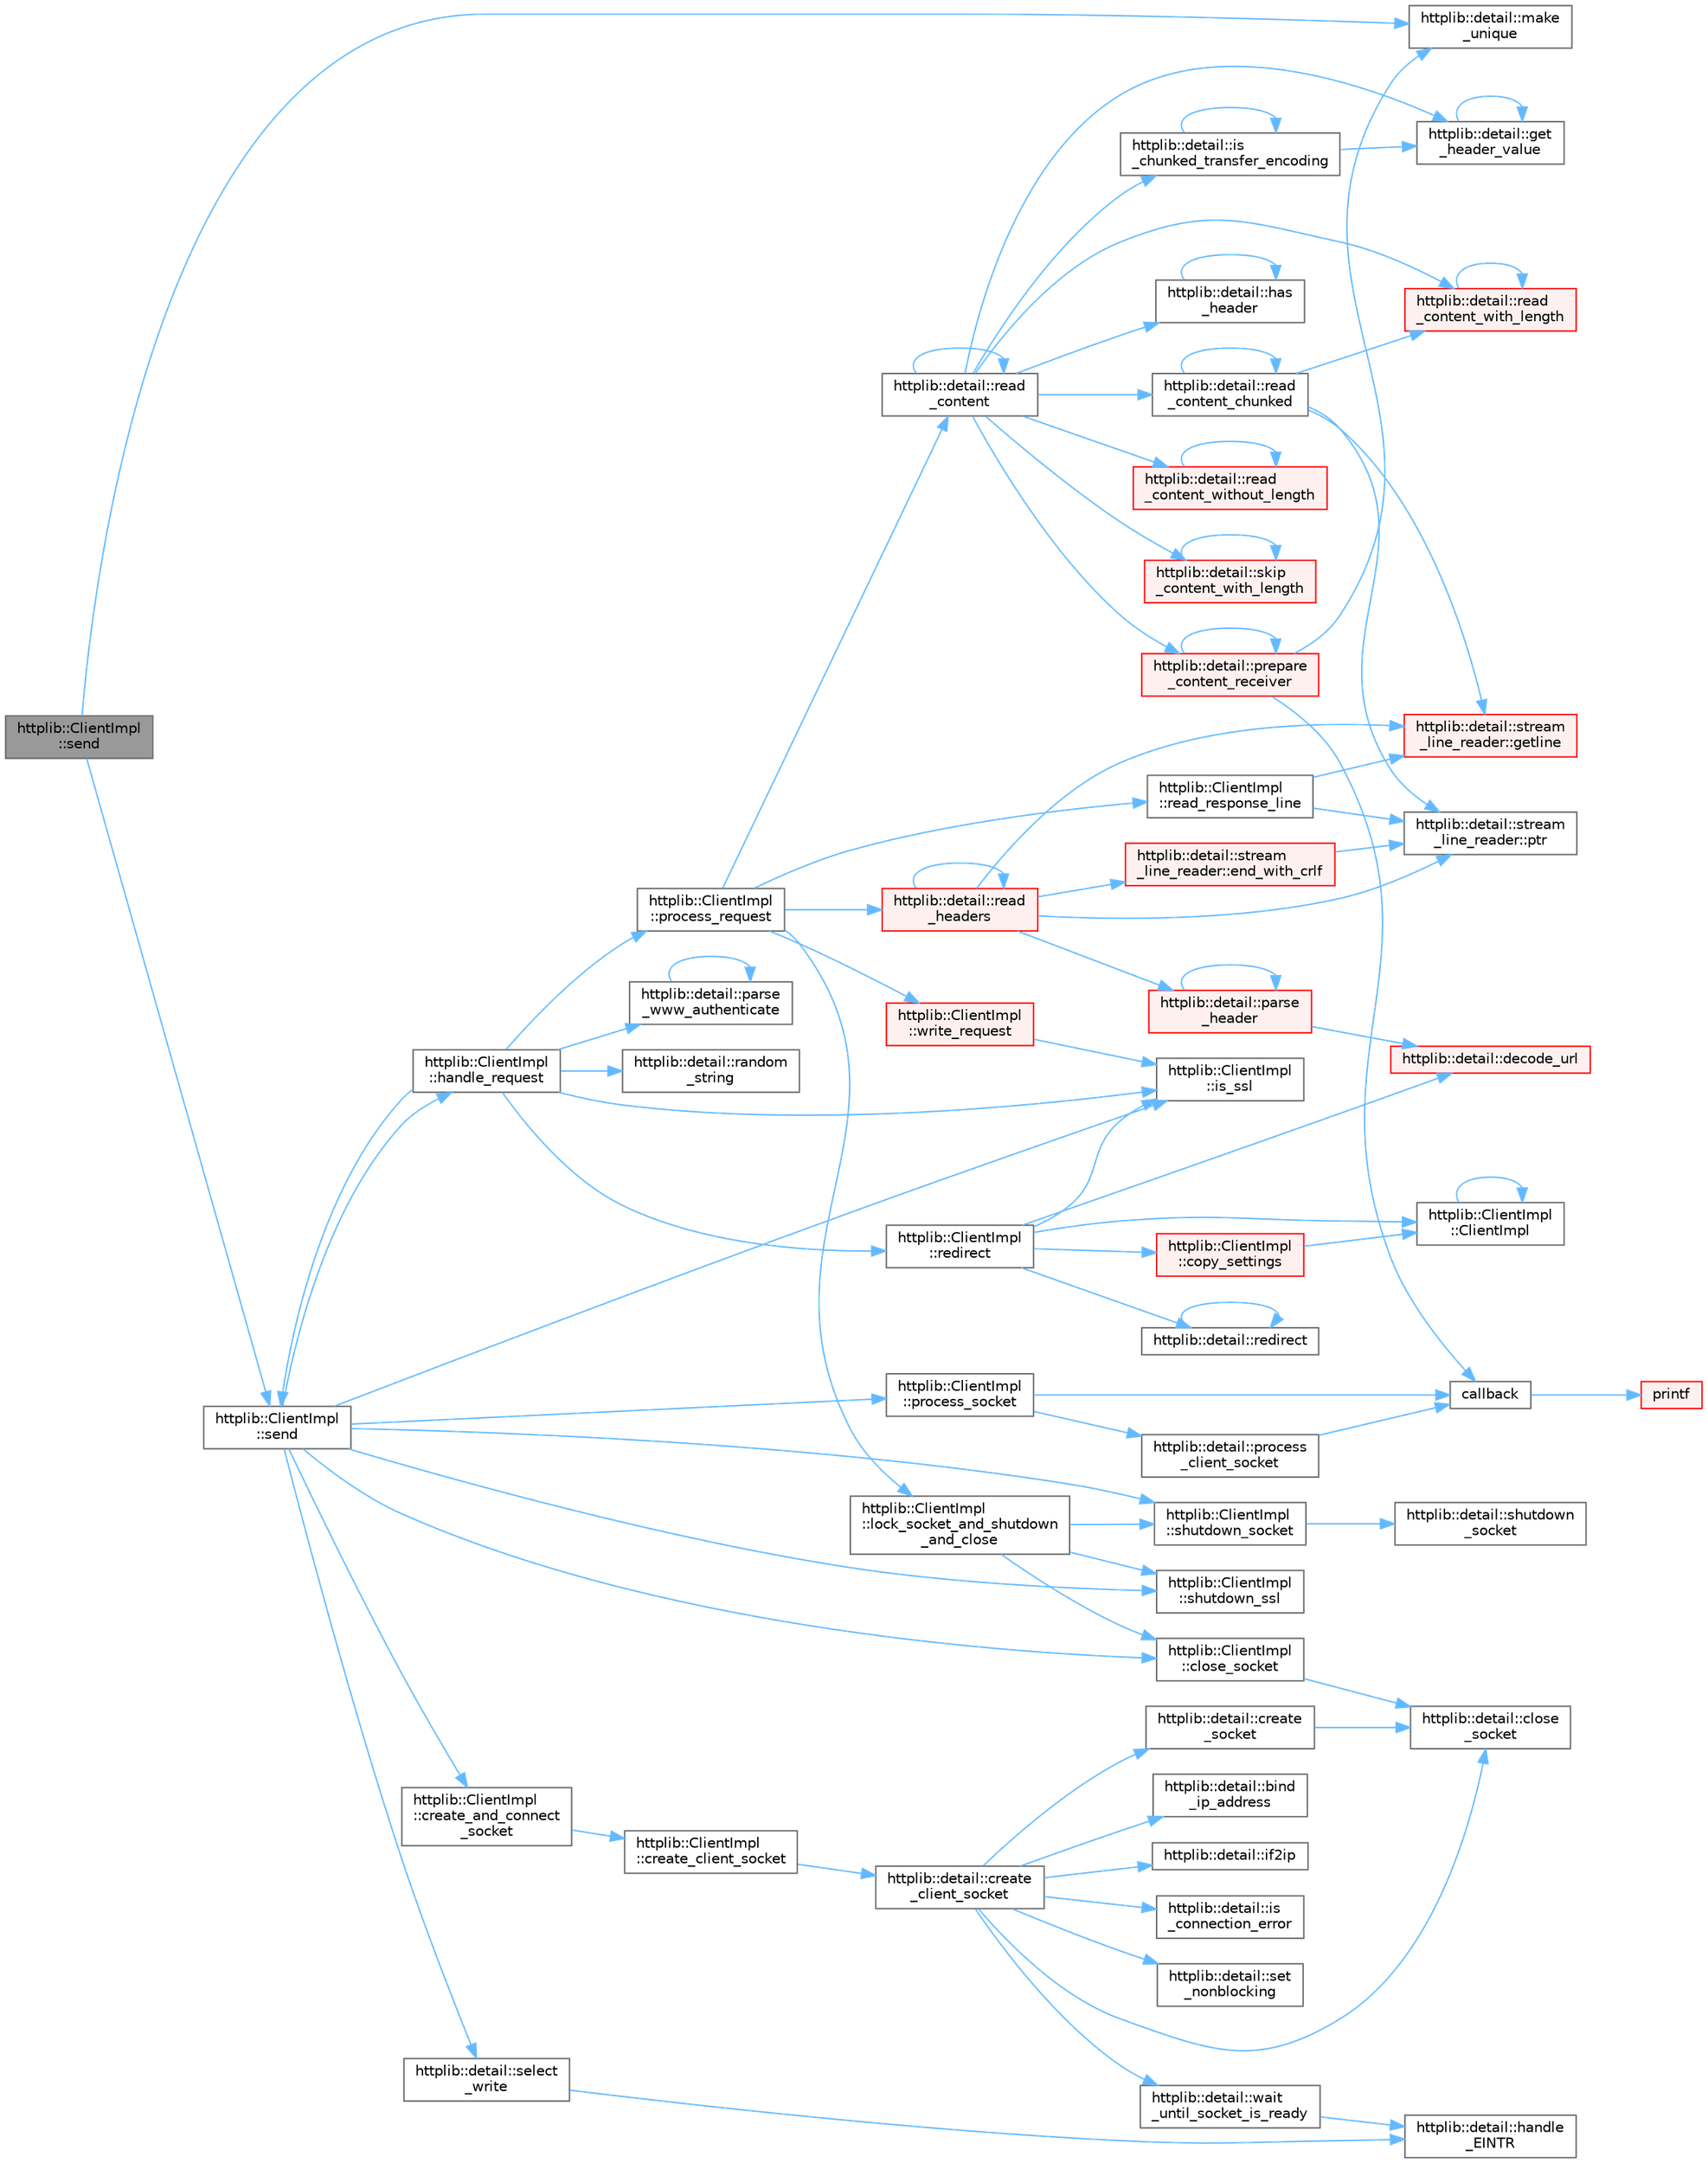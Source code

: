 digraph "httplib::ClientImpl::send"
{
 // LATEX_PDF_SIZE
  bgcolor="transparent";
  edge [fontname=Helvetica,fontsize=10,labelfontname=Helvetica,labelfontsize=10];
  node [fontname=Helvetica,fontsize=10,shape=box,height=0.2,width=0.4];
  rankdir="LR";
  Node1 [id="Node000001",label="httplib::ClientImpl\l::send",height=0.2,width=0.4,color="gray40", fillcolor="grey60", style="filled", fontcolor="black",tooltip=" "];
  Node1 -> Node2 [id="edge86_Node000001_Node000002",color="steelblue1",style="solid",tooltip=" "];
  Node2 [id="Node000002",label="httplib::detail::make\l_unique",height=0.2,width=0.4,color="grey40", fillcolor="white", style="filled",URL="$namespacehttplib_1_1detail.html#a42a649c4ef0daf44053b0a91621e190d",tooltip=" "];
  Node1 -> Node3 [id="edge87_Node000001_Node000003",color="steelblue1",style="solid",tooltip=" "];
  Node3 [id="Node000003",label="httplib::ClientImpl\l::send",height=0.2,width=0.4,color="grey40", fillcolor="white", style="filled",URL="$classhttplib_1_1_client_impl.html#aadd4c4a563e8a4943569501c0f28e6d9",tooltip=" "];
  Node3 -> Node4 [id="edge88_Node000003_Node000004",color="steelblue1",style="solid",tooltip=" "];
  Node4 [id="Node000004",label="httplib::ClientImpl\l::close_socket",height=0.2,width=0.4,color="grey40", fillcolor="white", style="filled",URL="$classhttplib_1_1_client_impl.html#a30ceda93ba451534d2bcd06d1952881b",tooltip=" "];
  Node4 -> Node5 [id="edge89_Node000004_Node000005",color="steelblue1",style="solid",tooltip=" "];
  Node5 [id="Node000005",label="httplib::detail::close\l_socket",height=0.2,width=0.4,color="grey40", fillcolor="white", style="filled",URL="$namespacehttplib_1_1detail.html#ab97ddef67a99aee8ed2aec5e20d90286",tooltip=" "];
  Node3 -> Node6 [id="edge90_Node000003_Node000006",color="steelblue1",style="solid",tooltip=" "];
  Node6 [id="Node000006",label="httplib::ClientImpl\l::create_and_connect\l_socket",height=0.2,width=0.4,color="grey40", fillcolor="white", style="filled",URL="$classhttplib_1_1_client_impl.html#af913333c2fa8a53332f96574e113dc8f",tooltip=" "];
  Node6 -> Node7 [id="edge91_Node000006_Node000007",color="steelblue1",style="solid",tooltip=" "];
  Node7 [id="Node000007",label="httplib::ClientImpl\l::create_client_socket",height=0.2,width=0.4,color="grey40", fillcolor="white", style="filled",URL="$classhttplib_1_1_client_impl.html#a2235b51fb0ca763c902fe8b7a8669f67",tooltip=" "];
  Node7 -> Node8 [id="edge92_Node000007_Node000008",color="steelblue1",style="solid",tooltip=" "];
  Node8 [id="Node000008",label="httplib::detail::create\l_client_socket",height=0.2,width=0.4,color="grey40", fillcolor="white", style="filled",URL="$namespacehttplib_1_1detail.html#adacb4e63c2e958c5fc622ba57b698068",tooltip=" "];
  Node8 -> Node9 [id="edge93_Node000008_Node000009",color="steelblue1",style="solid",tooltip=" "];
  Node9 [id="Node000009",label="httplib::detail::bind\l_ip_address",height=0.2,width=0.4,color="grey40", fillcolor="white", style="filled",URL="$namespacehttplib_1_1detail.html#a3c99670815bc5f1516efedc4c3e21bfb",tooltip=" "];
  Node8 -> Node5 [id="edge94_Node000008_Node000005",color="steelblue1",style="solid",tooltip=" "];
  Node8 -> Node10 [id="edge95_Node000008_Node000010",color="steelblue1",style="solid",tooltip=" "];
  Node10 [id="Node000010",label="httplib::detail::create\l_socket",height=0.2,width=0.4,color="grey40", fillcolor="white", style="filled",URL="$namespacehttplib_1_1detail.html#ac7c905a22c30a6c44d15934fc2c50d62",tooltip=" "];
  Node10 -> Node5 [id="edge96_Node000010_Node000005",color="steelblue1",style="solid",tooltip=" "];
  Node8 -> Node11 [id="edge97_Node000008_Node000011",color="steelblue1",style="solid",tooltip=" "];
  Node11 [id="Node000011",label="httplib::detail::if2ip",height=0.2,width=0.4,color="grey40", fillcolor="white", style="filled",URL="$namespacehttplib_1_1detail.html#a65013cf519cc0998f60d7b23ee3dc136",tooltip=" "];
  Node8 -> Node12 [id="edge98_Node000008_Node000012",color="steelblue1",style="solid",tooltip=" "];
  Node12 [id="Node000012",label="httplib::detail::is\l_connection_error",height=0.2,width=0.4,color="grey40", fillcolor="white", style="filled",URL="$namespacehttplib_1_1detail.html#aefb0b64a836468f95269d11943464a29",tooltip=" "];
  Node8 -> Node13 [id="edge99_Node000008_Node000013",color="steelblue1",style="solid",tooltip=" "];
  Node13 [id="Node000013",label="httplib::detail::set\l_nonblocking",height=0.2,width=0.4,color="grey40", fillcolor="white", style="filled",URL="$namespacehttplib_1_1detail.html#a697035fa14dcfff9fb4705d6cffea733",tooltip=" "];
  Node8 -> Node14 [id="edge100_Node000008_Node000014",color="steelblue1",style="solid",tooltip=" "];
  Node14 [id="Node000014",label="httplib::detail::wait\l_until_socket_is_ready",height=0.2,width=0.4,color="grey40", fillcolor="white", style="filled",URL="$namespacehttplib_1_1detail.html#ac5362f1f9049aebd262a98e69fc66ac6",tooltip=" "];
  Node14 -> Node15 [id="edge101_Node000014_Node000015",color="steelblue1",style="solid",tooltip=" "];
  Node15 [id="Node000015",label="httplib::detail::handle\l_EINTR",height=0.2,width=0.4,color="grey40", fillcolor="white", style="filled",URL="$namespacehttplib_1_1detail.html#a8fbaa8fefb24f6dd249b62f832f64a84",tooltip=" "];
  Node3 -> Node16 [id="edge102_Node000003_Node000016",color="steelblue1",style="solid",tooltip=" "];
  Node16 [id="Node000016",label="httplib::ClientImpl\l::handle_request",height=0.2,width=0.4,color="grey40", fillcolor="white", style="filled",URL="$classhttplib_1_1_client_impl.html#a1edd51efebdbafa7a11e386d5e827f70",tooltip=" "];
  Node16 -> Node17 [id="edge103_Node000016_Node000017",color="steelblue1",style="solid",tooltip=" "];
  Node17 [id="Node000017",label="httplib::ClientImpl\l::is_ssl",height=0.2,width=0.4,color="grey40", fillcolor="white", style="filled",URL="$classhttplib_1_1_client_impl.html#a97baaca9b83724052db0897f306ca8a9",tooltip=" "];
  Node16 -> Node18 [id="edge104_Node000016_Node000018",color="steelblue1",style="solid",tooltip=" "];
  Node18 [id="Node000018",label="httplib::detail::parse\l_www_authenticate",height=0.2,width=0.4,color="grey40", fillcolor="white", style="filled",URL="$namespacehttplib_1_1detail.html#a1852c9e2cbefaa5869d2a1a7c95ddb82",tooltip=" "];
  Node18 -> Node18 [id="edge105_Node000018_Node000018",color="steelblue1",style="solid",tooltip=" "];
  Node16 -> Node19 [id="edge106_Node000016_Node000019",color="steelblue1",style="solid",tooltip=" "];
  Node19 [id="Node000019",label="httplib::ClientImpl\l::process_request",height=0.2,width=0.4,color="grey40", fillcolor="white", style="filled",URL="$classhttplib_1_1_client_impl.html#acedcd2c79aa5cdc50fe653ea8e9c3b06",tooltip=" "];
  Node19 -> Node20 [id="edge107_Node000019_Node000020",color="steelblue1",style="solid",tooltip=" "];
  Node20 [id="Node000020",label="httplib::ClientImpl\l::lock_socket_and_shutdown\l_and_close",height=0.2,width=0.4,color="grey40", fillcolor="white", style="filled",URL="$classhttplib_1_1_client_impl.html#ac0a3b3f119e1b68bb39eab5e7254d5f2",tooltip=" "];
  Node20 -> Node4 [id="edge108_Node000020_Node000004",color="steelblue1",style="solid",tooltip=" "];
  Node20 -> Node21 [id="edge109_Node000020_Node000021",color="steelblue1",style="solid",tooltip=" "];
  Node21 [id="Node000021",label="httplib::ClientImpl\l::shutdown_socket",height=0.2,width=0.4,color="grey40", fillcolor="white", style="filled",URL="$classhttplib_1_1_client_impl.html#a41674a67f42574238be63c78eca9e5e0",tooltip=" "];
  Node21 -> Node22 [id="edge110_Node000021_Node000022",color="steelblue1",style="solid",tooltip=" "];
  Node22 [id="Node000022",label="httplib::detail::shutdown\l_socket",height=0.2,width=0.4,color="grey40", fillcolor="white", style="filled",URL="$namespacehttplib_1_1detail.html#a6fe756f70ad6d331f8269d1504ecc296",tooltip=" "];
  Node20 -> Node23 [id="edge111_Node000020_Node000023",color="steelblue1",style="solid",tooltip=" "];
  Node23 [id="Node000023",label="httplib::ClientImpl\l::shutdown_ssl",height=0.2,width=0.4,color="grey40", fillcolor="white", style="filled",URL="$classhttplib_1_1_client_impl.html#a6a20a9e9d9336b81373b8f6c5dd9f827",tooltip=" "];
  Node19 -> Node24 [id="edge112_Node000019_Node000024",color="steelblue1",style="solid",tooltip=" "];
  Node24 [id="Node000024",label="httplib::detail::read\l_content",height=0.2,width=0.4,color="grey40", fillcolor="white", style="filled",URL="$namespacehttplib_1_1detail.html#a471b40288a374b94e0957ce380ba01dd",tooltip=" "];
  Node24 -> Node25 [id="edge113_Node000024_Node000025",color="steelblue1",style="solid",tooltip=" "];
  Node25 [id="Node000025",label="httplib::detail::get\l_header_value",height=0.2,width=0.4,color="grey40", fillcolor="white", style="filled",URL="$namespacehttplib_1_1detail.html#aef894f1e166e16c38e91b750b805b619",tooltip=" "];
  Node25 -> Node25 [id="edge114_Node000025_Node000025",color="steelblue1",style="solid",tooltip=" "];
  Node24 -> Node26 [id="edge115_Node000024_Node000026",color="steelblue1",style="solid",tooltip=" "];
  Node26 [id="Node000026",label="httplib::detail::has\l_header",height=0.2,width=0.4,color="grey40", fillcolor="white", style="filled",URL="$namespacehttplib_1_1detail.html#a290756a21ec7646b70a02103cd61d061",tooltip=" "];
  Node26 -> Node26 [id="edge116_Node000026_Node000026",color="steelblue1",style="solid",tooltip=" "];
  Node24 -> Node27 [id="edge117_Node000024_Node000027",color="steelblue1",style="solid",tooltip=" "];
  Node27 [id="Node000027",label="httplib::detail::is\l_chunked_transfer_encoding",height=0.2,width=0.4,color="grey40", fillcolor="white", style="filled",URL="$namespacehttplib_1_1detail.html#abd6e246430f90f7881c9475acb026d00",tooltip=" "];
  Node27 -> Node25 [id="edge118_Node000027_Node000025",color="steelblue1",style="solid",tooltip=" "];
  Node27 -> Node27 [id="edge119_Node000027_Node000027",color="steelblue1",style="solid",tooltip=" "];
  Node24 -> Node28 [id="edge120_Node000024_Node000028",color="steelblue1",style="solid",tooltip=" "];
  Node28 [id="Node000028",label="httplib::detail::prepare\l_content_receiver",height=0.2,width=0.4,color="red", fillcolor="#FFF0F0", style="filled",URL="$namespacehttplib_1_1detail.html#adde3b6920db2d9d0065c119a8b255b7c",tooltip=" "];
  Node28 -> Node29 [id="edge121_Node000028_Node000029",color="steelblue1",style="solid",tooltip=" "];
  Node29 [id="Node000029",label="callback",height=0.2,width=0.4,color="grey40", fillcolor="white", style="filled",URL="$external_2spine-runtimes_2spine-sfml_2c_2example_2main_8cpp.html#a2f27b7fc84a39cace84d90f62a8d4c8e",tooltip=" "];
  Node29 -> Node30 [id="edge122_Node000029_Node000030",color="steelblue1",style="solid",tooltip=" "];
  Node30 [id="Node000030",label="printf",height=0.2,width=0.4,color="red", fillcolor="#FFF0F0", style="filled",URL="$printf_8h.html#aee3ed3a831f25f07e7be3919fff2203a",tooltip=" "];
  Node28 -> Node2 [id="edge123_Node000028_Node000002",color="steelblue1",style="solid",tooltip=" "];
  Node28 -> Node28 [id="edge124_Node000028_Node000028",color="steelblue1",style="solid",tooltip=" "];
  Node24 -> Node24 [id="edge125_Node000024_Node000024",color="steelblue1",style="solid",tooltip=" "];
  Node24 -> Node63 [id="edge126_Node000024_Node000063",color="steelblue1",style="solid",tooltip=" "];
  Node63 [id="Node000063",label="httplib::detail::read\l_content_chunked",height=0.2,width=0.4,color="grey40", fillcolor="white", style="filled",URL="$namespacehttplib_1_1detail.html#a8ed40b1d1ea6e016a0a95fe5e676262b",tooltip=" "];
  Node63 -> Node64 [id="edge127_Node000063_Node000064",color="steelblue1",style="solid",tooltip=" "];
  Node64 [id="Node000064",label="httplib::detail::stream\l_line_reader::getline",height=0.2,width=0.4,color="red", fillcolor="#FFF0F0", style="filled",URL="$classhttplib_1_1detail_1_1stream__line__reader.html#a39b395742e14cc015a448f6ea4143d44",tooltip=" "];
  Node63 -> Node66 [id="edge128_Node000063_Node000066",color="steelblue1",style="solid",tooltip=" "];
  Node66 [id="Node000066",label="httplib::detail::stream\l_line_reader::ptr",height=0.2,width=0.4,color="grey40", fillcolor="white", style="filled",URL="$classhttplib_1_1detail_1_1stream__line__reader.html#ac1ea873b6559ff411cb777d2bbdba4cc",tooltip=" "];
  Node63 -> Node63 [id="edge129_Node000063_Node000063",color="steelblue1",style="solid",tooltip=" "];
  Node63 -> Node67 [id="edge130_Node000063_Node000067",color="steelblue1",style="solid",tooltip=" "];
  Node67 [id="Node000067",label="httplib::detail::read\l_content_with_length",height=0.2,width=0.4,color="red", fillcolor="#FFF0F0", style="filled",URL="$namespacehttplib_1_1detail.html#abe909e9a9ee7454dbc9bd814f390bdf0",tooltip=" "];
  Node67 -> Node67 [id="edge131_Node000067_Node000067",color="steelblue1",style="solid",tooltip=" "];
  Node24 -> Node67 [id="edge132_Node000024_Node000067",color="steelblue1",style="solid",tooltip=" "];
  Node24 -> Node70 [id="edge133_Node000024_Node000070",color="steelblue1",style="solid",tooltip=" "];
  Node70 [id="Node000070",label="httplib::detail::read\l_content_without_length",height=0.2,width=0.4,color="red", fillcolor="#FFF0F0", style="filled",URL="$namespacehttplib_1_1detail.html#af7dd1efc28cb1936e56c5225b6a183d4",tooltip=" "];
  Node70 -> Node70 [id="edge134_Node000070_Node000070",color="steelblue1",style="solid",tooltip=" "];
  Node24 -> Node71 [id="edge135_Node000024_Node000071",color="steelblue1",style="solid",tooltip=" "];
  Node71 [id="Node000071",label="httplib::detail::skip\l_content_with_length",height=0.2,width=0.4,color="red", fillcolor="#FFF0F0", style="filled",URL="$namespacehttplib_1_1detail.html#a1a2e37dcda3bd290ec3fe49c6d7b6e95",tooltip=" "];
  Node71 -> Node71 [id="edge136_Node000071_Node000071",color="steelblue1",style="solid",tooltip=" "];
  Node19 -> Node72 [id="edge137_Node000019_Node000072",color="steelblue1",style="solid",tooltip=" "];
  Node72 [id="Node000072",label="httplib::detail::read\l_headers",height=0.2,width=0.4,color="red", fillcolor="#FFF0F0", style="filled",URL="$namespacehttplib_1_1detail.html#aeb8db950848e27227eb130f609b293cf",tooltip=" "];
  Node72 -> Node73 [id="edge138_Node000072_Node000073",color="steelblue1",style="solid",tooltip=" "];
  Node73 [id="Node000073",label="httplib::detail::stream\l_line_reader::end_with_crlf",height=0.2,width=0.4,color="red", fillcolor="#FFF0F0", style="filled",URL="$classhttplib_1_1detail_1_1stream__line__reader.html#aa0776295bbb7bd734a00dd6ffc281c31",tooltip=" "];
  Node73 -> Node66 [id="edge139_Node000073_Node000066",color="steelblue1",style="solid",tooltip=" "];
  Node72 -> Node64 [id="edge140_Node000072_Node000064",color="steelblue1",style="solid",tooltip=" "];
  Node72 -> Node75 [id="edge141_Node000072_Node000075",color="steelblue1",style="solid",tooltip=" "];
  Node75 [id="Node000075",label="httplib::detail::parse\l_header",height=0.2,width=0.4,color="red", fillcolor="#FFF0F0", style="filled",URL="$namespacehttplib_1_1detail.html#a9f88ca460e7fee64d3598e4d79349f9a",tooltip=" "];
  Node75 -> Node76 [id="edge142_Node000075_Node000076",color="steelblue1",style="solid",tooltip=" "];
  Node76 [id="Node000076",label="httplib::detail::decode_url",height=0.2,width=0.4,color="red", fillcolor="#FFF0F0", style="filled",URL="$namespacehttplib_1_1detail.html#ad9a33d8ea46a298f605165c2d7a11626",tooltip=" "];
  Node75 -> Node75 [id="edge143_Node000075_Node000075",color="steelblue1",style="solid",tooltip=" "];
  Node72 -> Node66 [id="edge144_Node000072_Node000066",color="steelblue1",style="solid",tooltip=" "];
  Node72 -> Node72 [id="edge145_Node000072_Node000072",color="steelblue1",style="solid",tooltip=" "];
  Node19 -> Node81 [id="edge146_Node000019_Node000081",color="steelblue1",style="solid",tooltip=" "];
  Node81 [id="Node000081",label="httplib::ClientImpl\l::read_response_line",height=0.2,width=0.4,color="grey40", fillcolor="white", style="filled",URL="$classhttplib_1_1_client_impl.html#a2ecd921e5844bbd4096ac21fefacf841",tooltip=" "];
  Node81 -> Node64 [id="edge147_Node000081_Node000064",color="steelblue1",style="solid",tooltip=" "];
  Node81 -> Node66 [id="edge148_Node000081_Node000066",color="steelblue1",style="solid",tooltip=" "];
  Node19 -> Node82 [id="edge149_Node000019_Node000082",color="steelblue1",style="solid",tooltip=" "];
  Node82 [id="Node000082",label="httplib::ClientImpl\l::write_request",height=0.2,width=0.4,color="red", fillcolor="#FFF0F0", style="filled",URL="$classhttplib_1_1_client_impl.html#ac3b6fd120d9de7f6edb70eb0ac416b33",tooltip=" "];
  Node82 -> Node17 [id="edge150_Node000082_Node000017",color="steelblue1",style="solid",tooltip=" "];
  Node16 -> Node152 [id="edge151_Node000016_Node000152",color="steelblue1",style="solid",tooltip=" "];
  Node152 [id="Node000152",label="httplib::detail::random\l_string",height=0.2,width=0.4,color="grey40", fillcolor="white", style="filled",URL="$namespacehttplib_1_1detail.html#aa473f5aff2d646f2801456f003183b1b",tooltip=" "];
  Node16 -> Node153 [id="edge152_Node000016_Node000153",color="steelblue1",style="solid",tooltip=" "];
  Node153 [id="Node000153",label="httplib::ClientImpl\l::redirect",height=0.2,width=0.4,color="grey40", fillcolor="white", style="filled",URL="$classhttplib_1_1_client_impl.html#a76d2410e6b8fdc63802fbcba5781a3c5",tooltip=" "];
  Node153 -> Node154 [id="edge153_Node000153_Node000154",color="steelblue1",style="solid",tooltip=" "];
  Node154 [id="Node000154",label="httplib::ClientImpl\l::ClientImpl",height=0.2,width=0.4,color="grey40", fillcolor="white", style="filled",URL="$classhttplib_1_1_client_impl.html#a75afa27616d9da2be3c419cf72d46705",tooltip=" "];
  Node154 -> Node154 [id="edge154_Node000154_Node000154",color="steelblue1",style="solid",tooltip=" "];
  Node153 -> Node155 [id="edge155_Node000153_Node000155",color="steelblue1",style="solid",tooltip=" "];
  Node155 [id="Node000155",label="httplib::ClientImpl\l::copy_settings",height=0.2,width=0.4,color="red", fillcolor="#FFF0F0", style="filled",URL="$classhttplib_1_1_client_impl.html#acb828963469210a9a533cb5f22ca6a4e",tooltip=" "];
  Node155 -> Node154 [id="edge156_Node000155_Node000154",color="steelblue1",style="solid",tooltip=" "];
  Node153 -> Node76 [id="edge157_Node000153_Node000076",color="steelblue1",style="solid",tooltip=" "];
  Node153 -> Node17 [id="edge158_Node000153_Node000017",color="steelblue1",style="solid",tooltip=" "];
  Node153 -> Node160 [id="edge159_Node000153_Node000160",color="steelblue1",style="solid",tooltip=" "];
  Node160 [id="Node000160",label="httplib::detail::redirect",height=0.2,width=0.4,color="grey40", fillcolor="white", style="filled",URL="$namespacehttplib_1_1detail.html#a07cde9394d2a83775adcfdb1f05d3599",tooltip=" "];
  Node160 -> Node160 [id="edge160_Node000160_Node000160",color="steelblue1",style="solid",tooltip=" "];
  Node16 -> Node3 [id="edge161_Node000016_Node000003",color="steelblue1",style="solid",tooltip=" "];
  Node3 -> Node17 [id="edge162_Node000003_Node000017",color="steelblue1",style="solid",tooltip=" "];
  Node3 -> Node161 [id="edge163_Node000003_Node000161",color="steelblue1",style="solid",tooltip=" "];
  Node161 [id="Node000161",label="httplib::ClientImpl\l::process_socket",height=0.2,width=0.4,color="grey40", fillcolor="white", style="filled",URL="$classhttplib_1_1_client_impl.html#aaba7f80149281b266cec006e79f8e78a",tooltip=" "];
  Node161 -> Node29 [id="edge164_Node000161_Node000029",color="steelblue1",style="solid",tooltip=" "];
  Node161 -> Node162 [id="edge165_Node000161_Node000162",color="steelblue1",style="solid",tooltip=" "];
  Node162 [id="Node000162",label="httplib::detail::process\l_client_socket",height=0.2,width=0.4,color="grey40", fillcolor="white", style="filled",URL="$namespacehttplib_1_1detail.html#a062e27d668e8472bae75759bbcfb715e",tooltip=" "];
  Node162 -> Node29 [id="edge166_Node000162_Node000029",color="steelblue1",style="solid",tooltip=" "];
  Node3 -> Node163 [id="edge167_Node000003_Node000163",color="steelblue1",style="solid",tooltip=" "];
  Node163 [id="Node000163",label="httplib::detail::select\l_write",height=0.2,width=0.4,color="grey40", fillcolor="white", style="filled",URL="$namespacehttplib_1_1detail.html#a904dd937c3c0a43da925cab16b8b896b",tooltip=" "];
  Node163 -> Node15 [id="edge168_Node000163_Node000015",color="steelblue1",style="solid",tooltip=" "];
  Node3 -> Node21 [id="edge169_Node000003_Node000021",color="steelblue1",style="solid",tooltip=" "];
  Node3 -> Node23 [id="edge170_Node000003_Node000023",color="steelblue1",style="solid",tooltip=" "];
}
